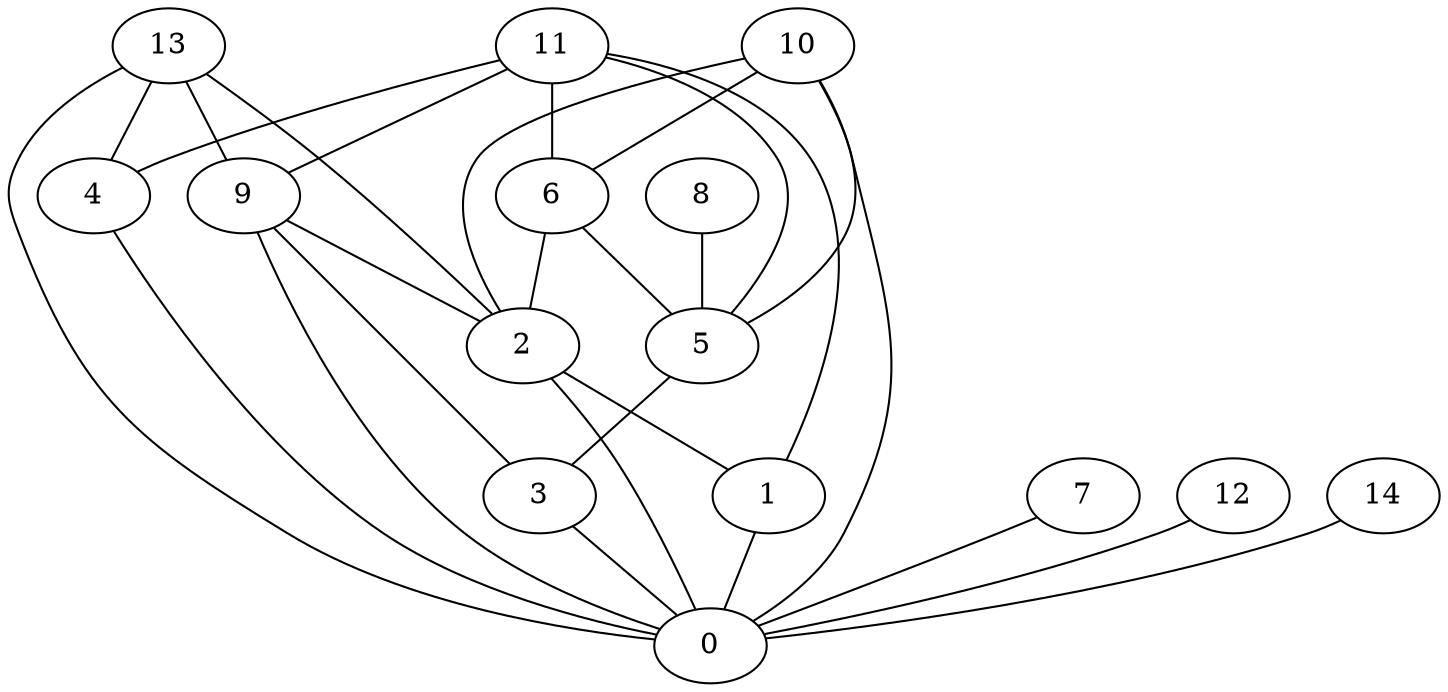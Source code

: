digraph "sensornet-topology" {
label = "";
rankdir="BT";"0"->"1" [arrowhead = "both"] 
"0"->"2" [arrowhead = "both"] 
"0"->"3" [arrowhead = "both"] 
"0"->"4" [arrowhead = "both"] 
"0"->"7" [arrowhead = "both"] 
"0"->"9" [arrowhead = "both"] 
"0"->"10" [arrowhead = "both"] 
"0"->"12" [arrowhead = "both"] 
"0"->"13" [arrowhead = "both"] 
"0"->"14" [arrowhead = "both"] 
"1"->"2" [arrowhead = "both"] 
"1"->"11" [arrowhead = "both"] 
"2"->"6" [arrowhead = "both"] 
"2"->"9" [arrowhead = "both"] 
"2"->"10" [arrowhead = "both"] 
"2"->"13" [arrowhead = "both"] 
"3"->"5" [arrowhead = "both"] 
"3"->"9" [arrowhead = "both"] 
"4"->"11" [arrowhead = "both"] 
"4"->"13" [arrowhead = "both"] 
"5"->"6" [arrowhead = "both"] 
"5"->"8" [arrowhead = "both"] 
"5"->"10" [arrowhead = "both"] 
"5"->"11" [arrowhead = "both"] 
"6"->"10" [arrowhead = "both"] 
"6"->"11" [arrowhead = "both"] 
"9"->"11" [arrowhead = "both"] 
"9"->"13" [arrowhead = "both"] 
}